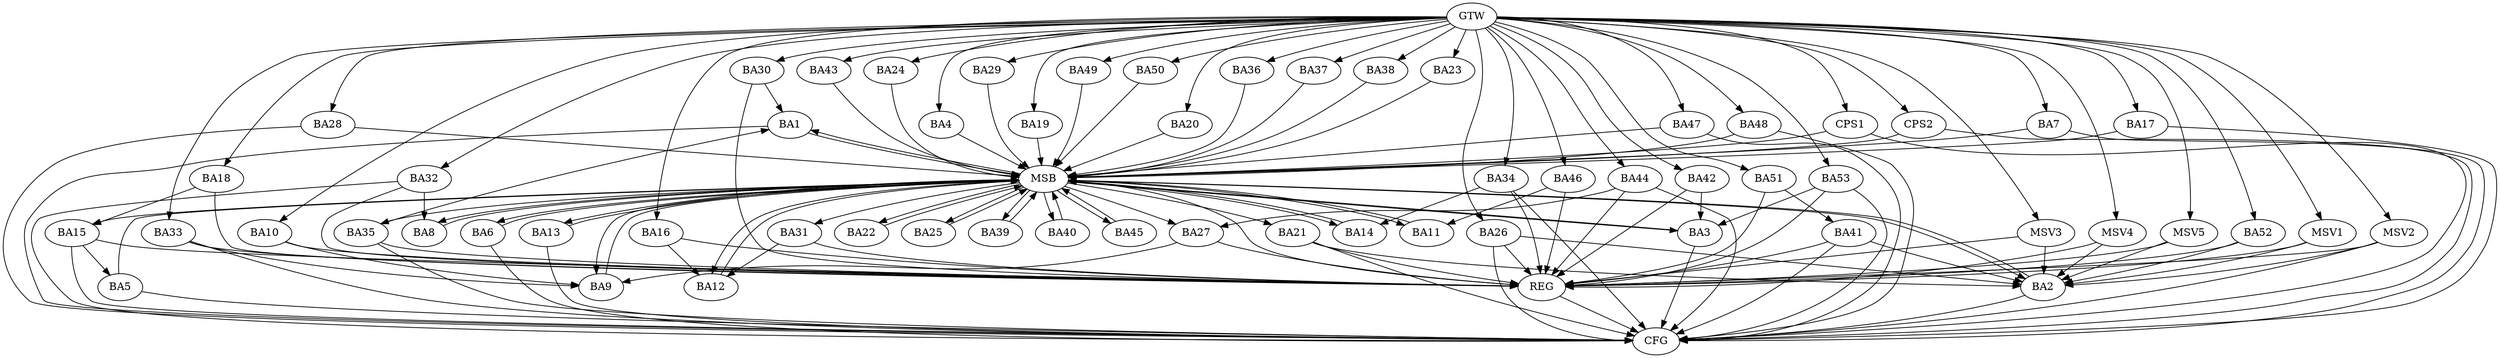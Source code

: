 strict digraph G {
  BA1 [ label="BA1" ];
  BA2 [ label="BA2" ];
  BA3 [ label="BA3" ];
  BA4 [ label="BA4" ];
  BA5 [ label="BA5" ];
  BA6 [ label="BA6" ];
  BA7 [ label="BA7" ];
  BA8 [ label="BA8" ];
  BA9 [ label="BA9" ];
  BA10 [ label="BA10" ];
  BA11 [ label="BA11" ];
  BA12 [ label="BA12" ];
  BA13 [ label="BA13" ];
  BA14 [ label="BA14" ];
  BA15 [ label="BA15" ];
  BA16 [ label="BA16" ];
  BA17 [ label="BA17" ];
  BA18 [ label="BA18" ];
  BA19 [ label="BA19" ];
  BA20 [ label="BA20" ];
  BA21 [ label="BA21" ];
  BA22 [ label="BA22" ];
  BA23 [ label="BA23" ];
  BA24 [ label="BA24" ];
  BA25 [ label="BA25" ];
  BA26 [ label="BA26" ];
  BA27 [ label="BA27" ];
  BA28 [ label="BA28" ];
  BA29 [ label="BA29" ];
  BA30 [ label="BA30" ];
  BA31 [ label="BA31" ];
  BA32 [ label="BA32" ];
  BA33 [ label="BA33" ];
  BA34 [ label="BA34" ];
  BA35 [ label="BA35" ];
  BA36 [ label="BA36" ];
  BA37 [ label="BA37" ];
  BA38 [ label="BA38" ];
  BA39 [ label="BA39" ];
  BA40 [ label="BA40" ];
  BA41 [ label="BA41" ];
  BA42 [ label="BA42" ];
  BA43 [ label="BA43" ];
  BA44 [ label="BA44" ];
  BA45 [ label="BA45" ];
  BA46 [ label="BA46" ];
  BA47 [ label="BA47" ];
  BA48 [ label="BA48" ];
  BA49 [ label="BA49" ];
  BA50 [ label="BA50" ];
  BA51 [ label="BA51" ];
  BA52 [ label="BA52" ];
  BA53 [ label="BA53" ];
  CPS1 [ label="CPS1" ];
  CPS2 [ label="CPS2" ];
  GTW [ label="GTW" ];
  REG [ label="REG" ];
  MSB [ label="MSB" ];
  CFG [ label="CFG" ];
  MSV1 [ label="MSV1" ];
  MSV2 [ label="MSV2" ];
  MSV3 [ label="MSV3" ];
  MSV4 [ label="MSV4" ];
  MSV5 [ label="MSV5" ];
  BA10 -> BA9;
  BA15 -> BA5;
  BA16 -> BA12;
  BA18 -> BA15;
  BA21 -> BA2;
  BA26 -> BA2;
  BA27 -> BA9;
  BA30 -> BA1;
  BA31 -> BA12;
  BA32 -> BA8;
  BA33 -> BA9;
  BA34 -> BA14;
  BA35 -> BA1;
  BA41 -> BA2;
  BA42 -> BA3;
  BA44 -> BA27;
  BA46 -> BA11;
  BA51 -> BA41;
  BA52 -> BA2;
  BA53 -> BA3;
  GTW -> BA4;
  GTW -> BA7;
  GTW -> BA10;
  GTW -> BA16;
  GTW -> BA17;
  GTW -> BA18;
  GTW -> BA19;
  GTW -> BA20;
  GTW -> BA23;
  GTW -> BA24;
  GTW -> BA26;
  GTW -> BA28;
  GTW -> BA29;
  GTW -> BA30;
  GTW -> BA32;
  GTW -> BA33;
  GTW -> BA34;
  GTW -> BA36;
  GTW -> BA37;
  GTW -> BA38;
  GTW -> BA42;
  GTW -> BA43;
  GTW -> BA44;
  GTW -> BA46;
  GTW -> BA47;
  GTW -> BA48;
  GTW -> BA49;
  GTW -> BA50;
  GTW -> BA51;
  GTW -> BA52;
  GTW -> BA53;
  GTW -> CPS1;
  GTW -> CPS2;
  BA10 -> REG;
  BA15 -> REG;
  BA16 -> REG;
  BA18 -> REG;
  BA21 -> REG;
  BA26 -> REG;
  BA27 -> REG;
  BA30 -> REG;
  BA31 -> REG;
  BA32 -> REG;
  BA33 -> REG;
  BA34 -> REG;
  BA35 -> REG;
  BA41 -> REG;
  BA42 -> REG;
  BA44 -> REG;
  BA46 -> REG;
  BA51 -> REG;
  BA52 -> REG;
  BA53 -> REG;
  BA1 -> MSB;
  MSB -> BA2;
  MSB -> REG;
  BA2 -> MSB;
  MSB -> BA1;
  BA3 -> MSB;
  BA4 -> MSB;
  BA5 -> MSB;
  MSB -> BA3;
  BA6 -> MSB;
  BA7 -> MSB;
  BA8 -> MSB;
  BA9 -> MSB;
  BA11 -> MSB;
  MSB -> BA9;
  BA12 -> MSB;
  BA13 -> MSB;
  BA14 -> MSB;
  BA17 -> MSB;
  BA19 -> MSB;
  MSB -> BA8;
  BA20 -> MSB;
  BA22 -> MSB;
  BA23 -> MSB;
  BA24 -> MSB;
  BA25 -> MSB;
  MSB -> BA13;
  BA28 -> MSB;
  BA29 -> MSB;
  BA36 -> MSB;
  BA37 -> MSB;
  BA38 -> MSB;
  MSB -> BA27;
  BA39 -> MSB;
  MSB -> BA21;
  BA40 -> MSB;
  MSB -> BA14;
  BA43 -> MSB;
  MSB -> BA40;
  BA45 -> MSB;
  BA47 -> MSB;
  MSB -> BA22;
  BA48 -> MSB;
  BA49 -> MSB;
  MSB -> BA15;
  BA50 -> MSB;
  CPS1 -> MSB;
  MSB -> BA45;
  MSB -> BA6;
  MSB -> BA39;
  MSB -> BA11;
  MSB -> BA35;
  MSB -> BA12;
  MSB -> BA31;
  CPS2 -> MSB;
  MSB -> BA25;
  BA26 -> CFG;
  BA13 -> CFG;
  CPS1 -> CFG;
  CPS2 -> CFG;
  BA47 -> CFG;
  BA5 -> CFG;
  BA28 -> CFG;
  BA53 -> CFG;
  BA48 -> CFG;
  BA34 -> CFG;
  BA2 -> CFG;
  BA21 -> CFG;
  BA35 -> CFG;
  BA32 -> CFG;
  BA17 -> CFG;
  BA41 -> CFG;
  BA7 -> CFG;
  BA15 -> CFG;
  BA6 -> CFG;
  BA44 -> CFG;
  BA1 -> CFG;
  BA33 -> CFG;
  BA3 -> CFG;
  REG -> CFG;
  MSV1 -> BA2;
  MSV2 -> BA2;
  MSV3 -> BA2;
  MSV4 -> BA2;
  MSV5 -> BA2;
  GTW -> MSV1;
  MSV1 -> REG;
  GTW -> MSV2;
  MSV2 -> REG;
  MSV2 -> CFG;
  GTW -> MSV3;
  MSV3 -> REG;
  GTW -> MSV4;
  MSV4 -> REG;
  GTW -> MSV5;
  MSV5 -> REG;
}
